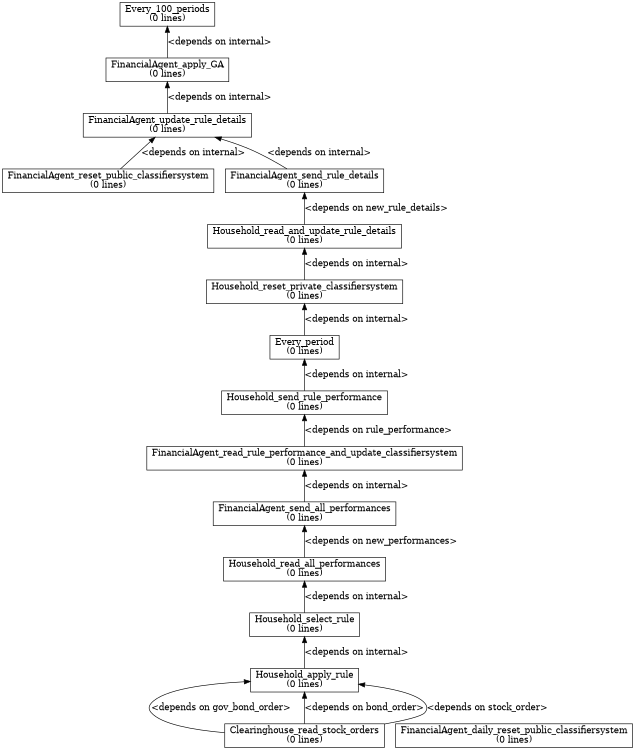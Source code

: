 digraph dependency_graph {
	rankdir=BT;
	size="8,5;"
	node [shape = rect];
	
	/* Functions */
	FinancialAgent_send_rule_details[height = 0.000000, label = "FinancialAgent_send_rule_details\n(0 lines)"]
	FinancialAgent_reset_public_classifiersystem[height = 0.000000, label = "FinancialAgent_reset_public_classifiersystem\n(0 lines)"]
	FinancialAgent_update_rule_details[height = 0.000000, label = "FinancialAgent_update_rule_details\n(0 lines)"]
	FinancialAgent_apply_GA[height = 0.000000, label = "FinancialAgent_apply_GA\n(0 lines)"]
	Every_100_periods[height = 0.000000, label = "Every_100_periods\n(0 lines)"]
	FinancialAgent_send_all_performances[height = 0.000000, label = "FinancialAgent_send_all_performances\n(0 lines)"]
	FinancialAgent_read_rule_performance_and_update_classifiersystem[height = 0.000000, label = "FinancialAgent_read_rule_performance_and_update_classifiersystem\n(0 lines)"]
	FinancialAgent_daily_reset_public_classifiersystem[height = 0.000000, label = "FinancialAgent_daily_reset_public_classifiersystem\n(0 lines)"]
	Clearinghouse_read_stock_orders[height = 0.000000, label = "Clearinghouse_read_stock_orders\n(0 lines)"]
	Household_reset_private_classifiersystem[height = 0.000000, label = "Household_reset_private_classifiersystem\n(0 lines)"]
	Household_read_and_update_rule_details[height = 0.000000, label = "Household_read_and_update_rule_details\n(0 lines)"]
	Household_apply_rule[height = 0.000000, label = "Household_apply_rule\n(0 lines)"]
	Household_select_rule[height = 0.000000, label = "Household_select_rule\n(0 lines)"]
	Household_read_all_performances[height = 0.000000, label = "Household_read_all_performances\n(0 lines)"]
	Household_send_rule_performance[height = 0.000000, label = "Household_send_rule_performance\n(0 lines)"]
	Every_period[height = 0.000000, label = "Every_period\n(0 lines)"]
	
	/* Dependencies */
	FinancialAgent_send_rule_details -> FinancialAgent_update_rule_details [ label = "<depends on internal>" ];
	FinancialAgent_reset_public_classifiersystem -> FinancialAgent_update_rule_details [ label = "<depends on internal>" ];
	FinancialAgent_update_rule_details -> FinancialAgent_apply_GA [ label = "<depends on internal>" ];
	FinancialAgent_apply_GA -> Every_100_periods [ label = "<depends on internal>" ];
	FinancialAgent_send_all_performances -> FinancialAgent_read_rule_performance_and_update_classifiersystem [ label = "<depends on internal>" ];
	FinancialAgent_read_rule_performance_and_update_classifiersystem -> Household_send_rule_performance [ label = "<depends on rule_performance>" ];
	Clearinghouse_read_stock_orders -> Household_apply_rule [ label = "<depends on gov_bond_order>" ];
	Clearinghouse_read_stock_orders -> Household_apply_rule [ label = "<depends on bond_order>" ];
	Clearinghouse_read_stock_orders -> Household_apply_rule [ label = "<depends on stock_order>" ];
	Household_reset_private_classifiersystem -> Household_read_and_update_rule_details [ label = "<depends on internal>" ];
	Household_read_and_update_rule_details -> FinancialAgent_send_rule_details [ label = "<depends on new_rule_details>" ];
	Household_apply_rule -> Household_select_rule [ label = "<depends on internal>" ];
	Household_select_rule -> Household_read_all_performances [ label = "<depends on internal>" ];
	Household_read_all_performances -> FinancialAgent_send_all_performances [ label = "<depends on new_performances>" ];
	Household_send_rule_performance -> Every_period [ label = "<depends on internal>" ];
	Every_period -> Household_reset_private_classifiersystem [ label = "<depends on internal>" ];
}